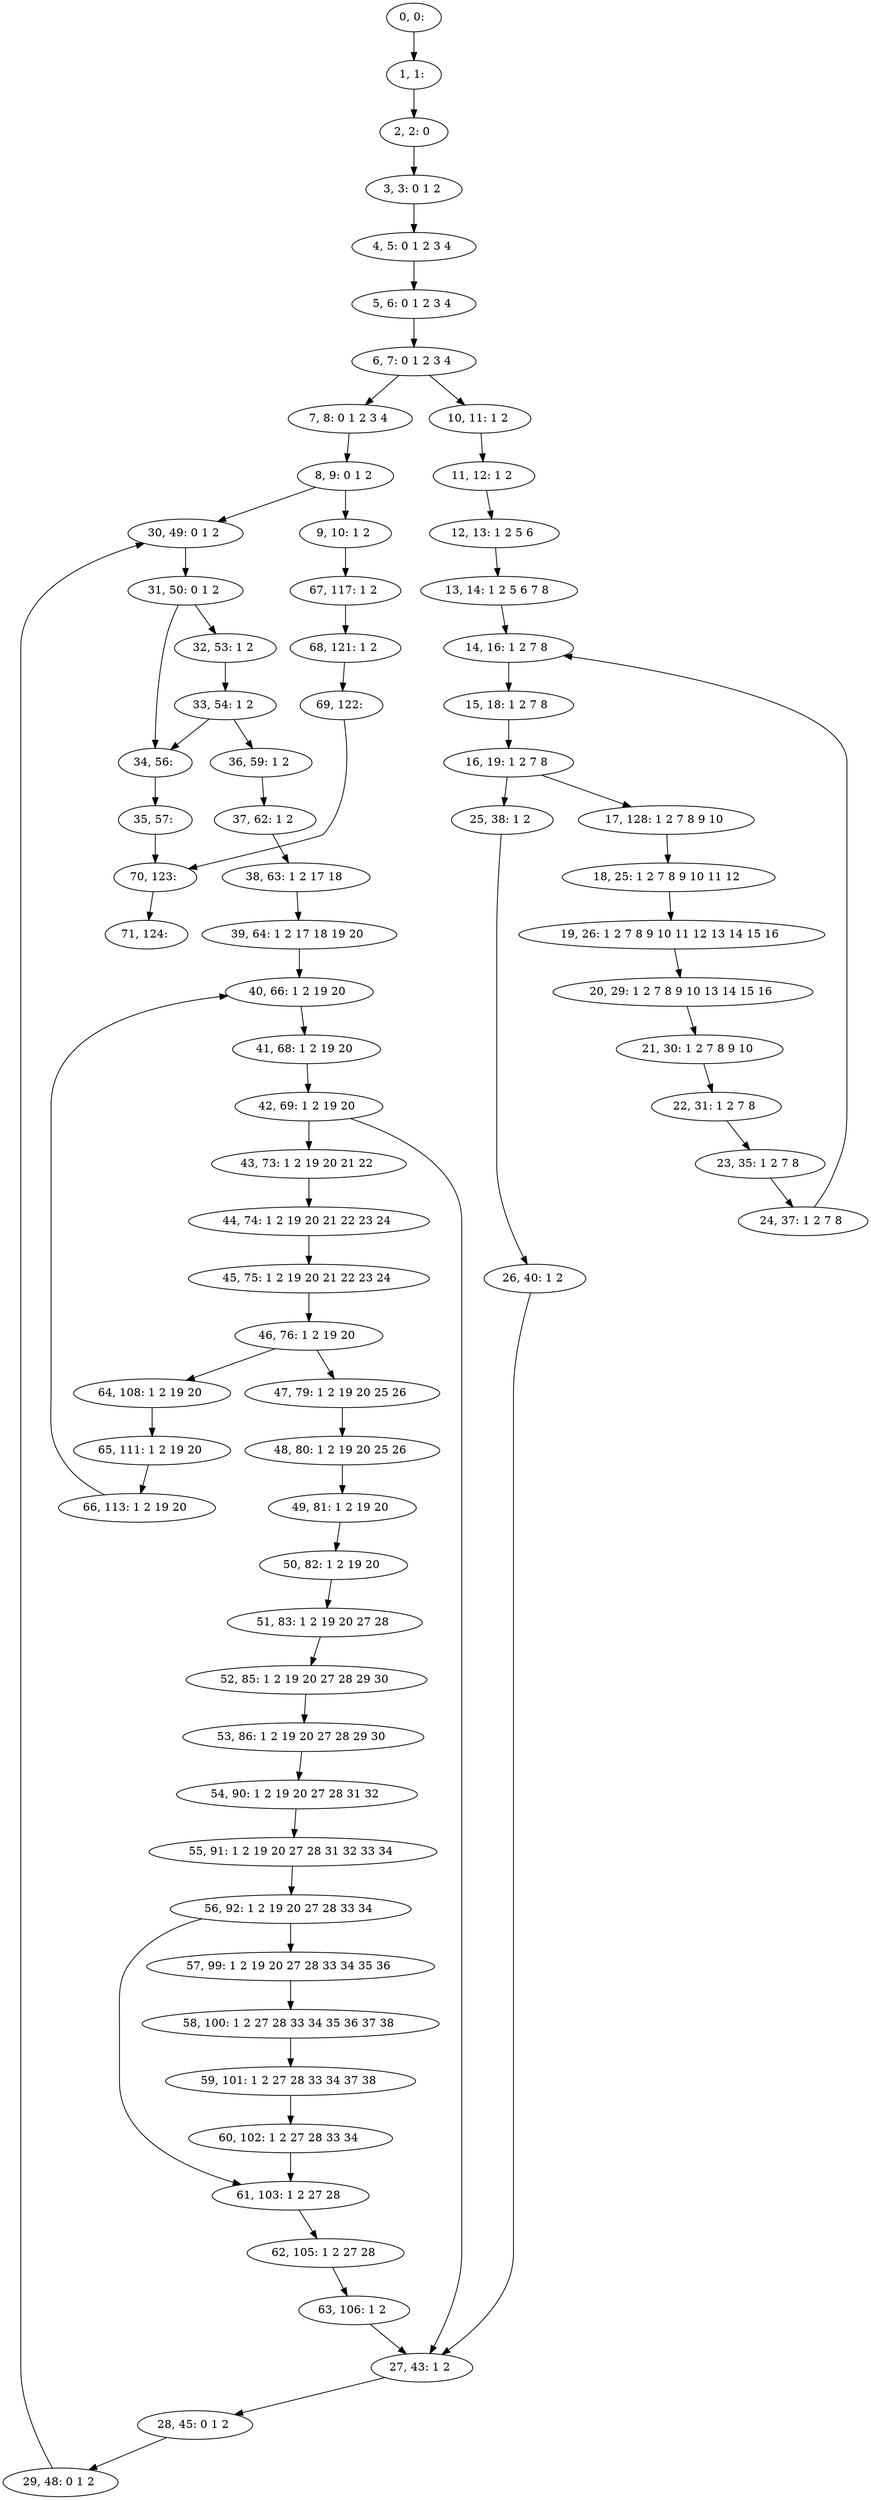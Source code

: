digraph G {
0[label="0, 0: "];
1[label="1, 1: "];
2[label="2, 2: 0 "];
3[label="3, 3: 0 1 2 "];
4[label="4, 5: 0 1 2 3 4 "];
5[label="5, 6: 0 1 2 3 4 "];
6[label="6, 7: 0 1 2 3 4 "];
7[label="7, 8: 0 1 2 3 4 "];
8[label="8, 9: 0 1 2 "];
9[label="9, 10: 1 2 "];
10[label="10, 11: 1 2 "];
11[label="11, 12: 1 2 "];
12[label="12, 13: 1 2 5 6 "];
13[label="13, 14: 1 2 5 6 7 8 "];
14[label="14, 16: 1 2 7 8 "];
15[label="15, 18: 1 2 7 8 "];
16[label="16, 19: 1 2 7 8 "];
17[label="17, 128: 1 2 7 8 9 10 "];
18[label="18, 25: 1 2 7 8 9 10 11 12 "];
19[label="19, 26: 1 2 7 8 9 10 11 12 13 14 15 16 "];
20[label="20, 29: 1 2 7 8 9 10 13 14 15 16 "];
21[label="21, 30: 1 2 7 8 9 10 "];
22[label="22, 31: 1 2 7 8 "];
23[label="23, 35: 1 2 7 8 "];
24[label="24, 37: 1 2 7 8 "];
25[label="25, 38: 1 2 "];
26[label="26, 40: 1 2 "];
27[label="27, 43: 1 2 "];
28[label="28, 45: 0 1 2 "];
29[label="29, 48: 0 1 2 "];
30[label="30, 49: 0 1 2 "];
31[label="31, 50: 0 1 2 "];
32[label="32, 53: 1 2 "];
33[label="33, 54: 1 2 "];
34[label="34, 56: "];
35[label="35, 57: "];
36[label="36, 59: 1 2 "];
37[label="37, 62: 1 2 "];
38[label="38, 63: 1 2 17 18 "];
39[label="39, 64: 1 2 17 18 19 20 "];
40[label="40, 66: 1 2 19 20 "];
41[label="41, 68: 1 2 19 20 "];
42[label="42, 69: 1 2 19 20 "];
43[label="43, 73: 1 2 19 20 21 22 "];
44[label="44, 74: 1 2 19 20 21 22 23 24 "];
45[label="45, 75: 1 2 19 20 21 22 23 24 "];
46[label="46, 76: 1 2 19 20 "];
47[label="47, 79: 1 2 19 20 25 26 "];
48[label="48, 80: 1 2 19 20 25 26 "];
49[label="49, 81: 1 2 19 20 "];
50[label="50, 82: 1 2 19 20 "];
51[label="51, 83: 1 2 19 20 27 28 "];
52[label="52, 85: 1 2 19 20 27 28 29 30 "];
53[label="53, 86: 1 2 19 20 27 28 29 30 "];
54[label="54, 90: 1 2 19 20 27 28 31 32 "];
55[label="55, 91: 1 2 19 20 27 28 31 32 33 34 "];
56[label="56, 92: 1 2 19 20 27 28 33 34 "];
57[label="57, 99: 1 2 19 20 27 28 33 34 35 36 "];
58[label="58, 100: 1 2 27 28 33 34 35 36 37 38 "];
59[label="59, 101: 1 2 27 28 33 34 37 38 "];
60[label="60, 102: 1 2 27 28 33 34 "];
61[label="61, 103: 1 2 27 28 "];
62[label="62, 105: 1 2 27 28 "];
63[label="63, 106: 1 2 "];
64[label="64, 108: 1 2 19 20 "];
65[label="65, 111: 1 2 19 20 "];
66[label="66, 113: 1 2 19 20 "];
67[label="67, 117: 1 2 "];
68[label="68, 121: 1 2 "];
69[label="69, 122: "];
70[label="70, 123: "];
71[label="71, 124: "];
0->1 ;
1->2 ;
2->3 ;
3->4 ;
4->5 ;
5->6 ;
6->7 ;
6->10 ;
7->8 ;
8->9 ;
8->30 ;
9->67 ;
10->11 ;
11->12 ;
12->13 ;
13->14 ;
14->15 ;
15->16 ;
16->17 ;
16->25 ;
17->18 ;
18->19 ;
19->20 ;
20->21 ;
21->22 ;
22->23 ;
23->24 ;
24->14 ;
25->26 ;
26->27 ;
27->28 ;
28->29 ;
29->30 ;
30->31 ;
31->32 ;
31->34 ;
32->33 ;
33->34 ;
33->36 ;
34->35 ;
35->70 ;
36->37 ;
37->38 ;
38->39 ;
39->40 ;
40->41 ;
41->42 ;
42->43 ;
42->27 ;
43->44 ;
44->45 ;
45->46 ;
46->47 ;
46->64 ;
47->48 ;
48->49 ;
49->50 ;
50->51 ;
51->52 ;
52->53 ;
53->54 ;
54->55 ;
55->56 ;
56->57 ;
56->61 ;
57->58 ;
58->59 ;
59->60 ;
60->61 ;
61->62 ;
62->63 ;
63->27 ;
64->65 ;
65->66 ;
66->40 ;
67->68 ;
68->69 ;
69->70 ;
70->71 ;
}
